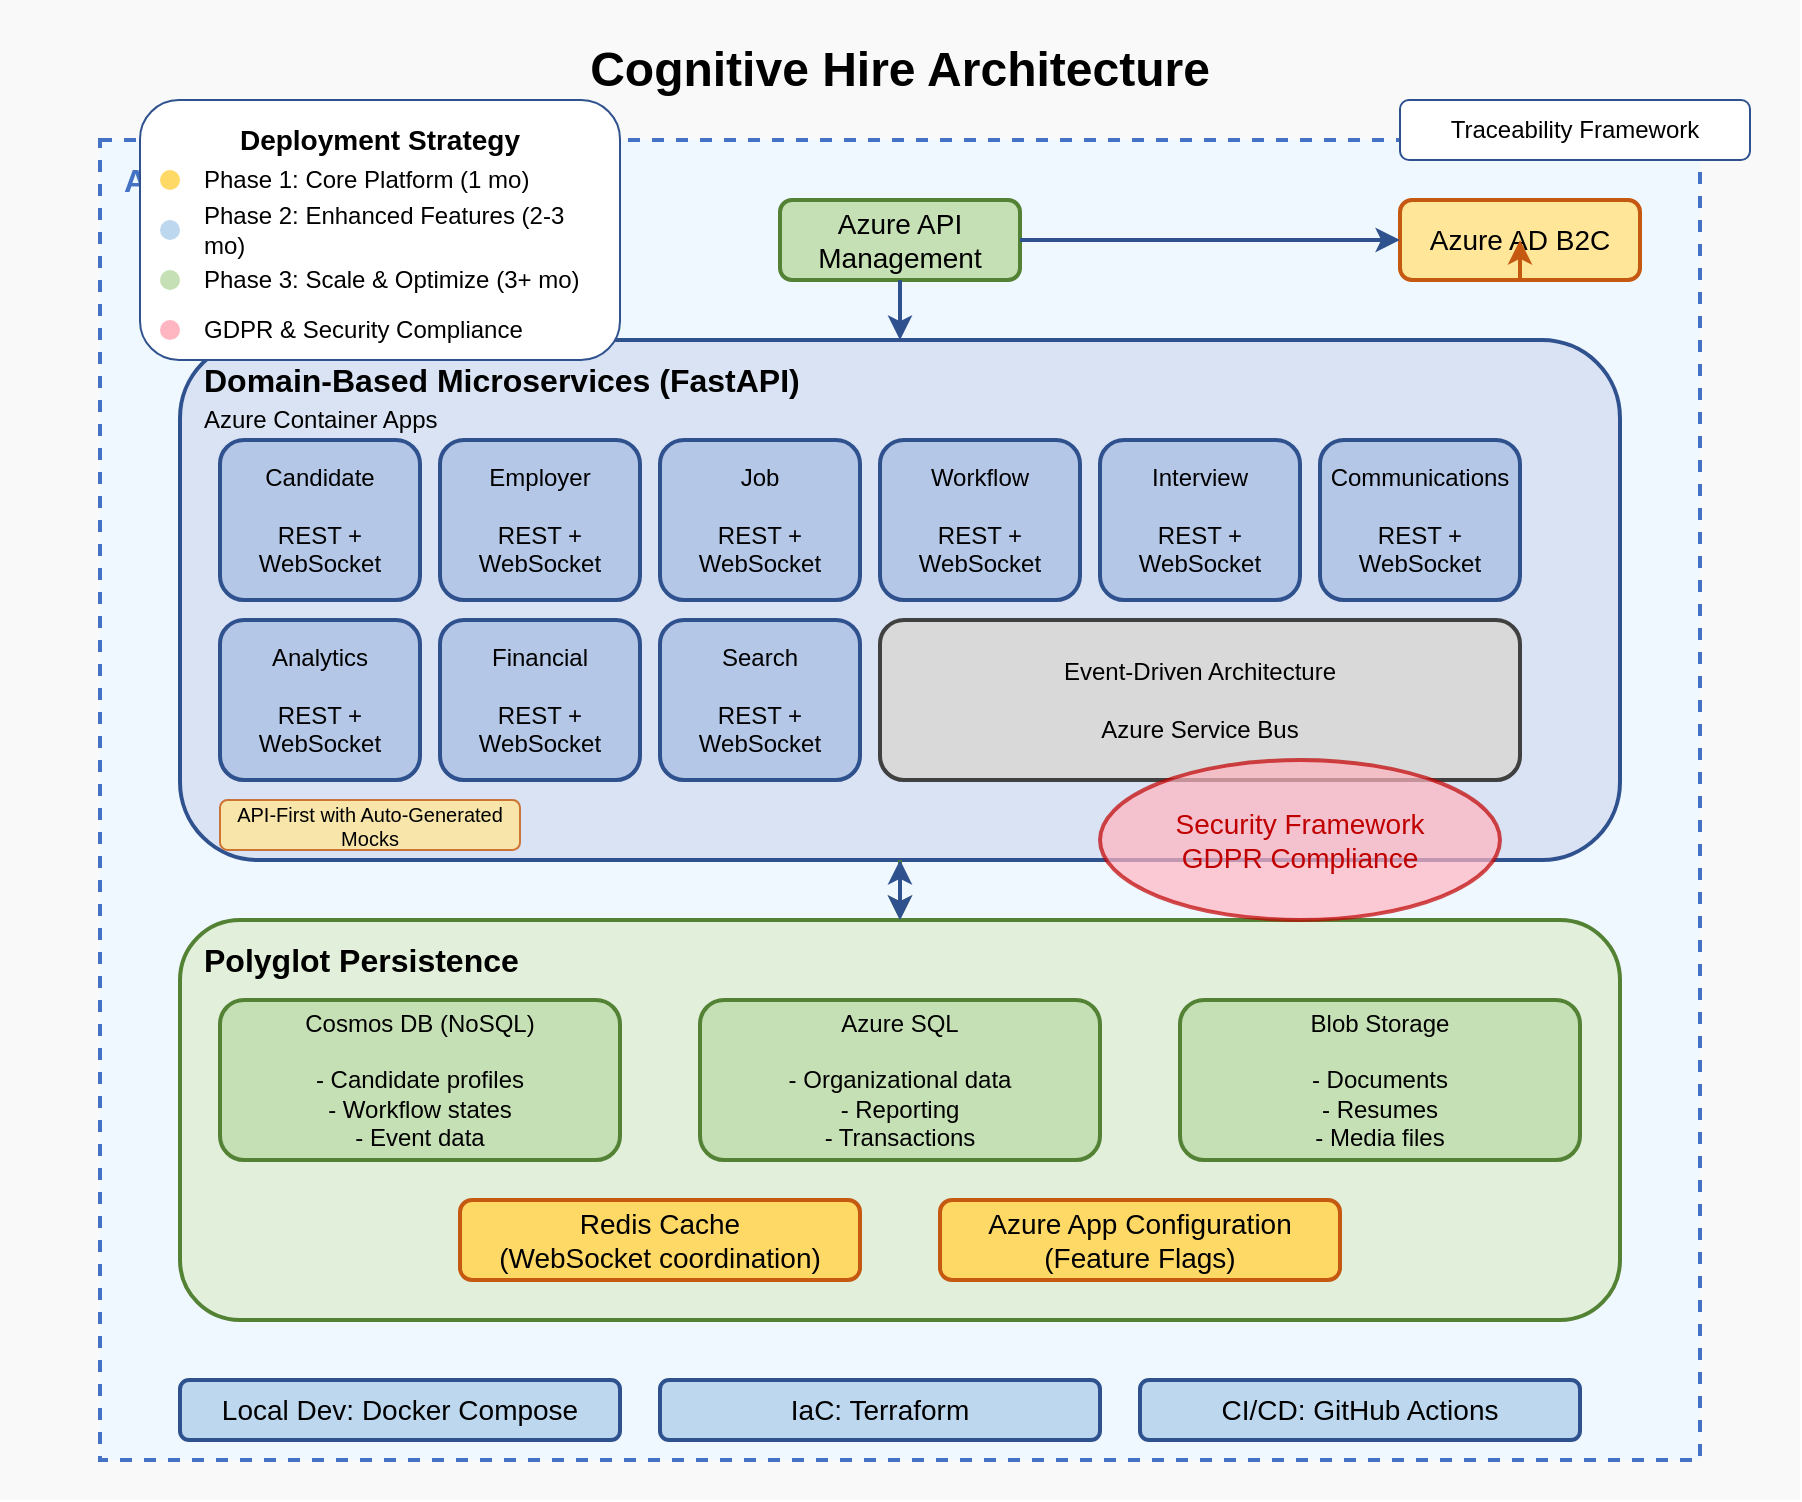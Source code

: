 <mxfile>
    <diagram id="Ueu3G2N2e2PriZrDmvg2" name="High Level Architecture">
        <mxGraphModel dx="1114" dy="817" grid="1" gridSize="10" guides="1" tooltips="1" connect="1" arrows="1" fold="1" page="1" pageScale="1" pageWidth="827" pageHeight="1169" math="0" shadow="0">
            <root>
                <mxCell id="0"/>
                <mxCell id="1" parent="0"/>
                <mxCell id="48" value="" style="rounded=0;whiteSpace=wrap;html=1;fillColor=#f9f9f9;strokeColor=none;" vertex="1" parent="1">
                    <mxGeometry width="900" height="750" as="geometry"/>
                </mxCell>
                <mxCell id="49" value="Cognitive Hire Architecture" style="text;html=1;strokeColor=none;fillColor=none;align=center;verticalAlign=middle;whiteSpace=wrap;rounded=0;fontSize=24;fontStyle=1" vertex="1" parent="1">
                    <mxGeometry x="250" y="20" width="400" height="30" as="geometry"/>
                </mxCell>
                <mxCell id="50" value="" style="rounded=0;whiteSpace=wrap;html=1;fillColor=#f0f8ff;strokeColor=#4472C4;strokeWidth=2;dashed=1;" vertex="1" parent="1">
                    <mxGeometry x="50" y="70" width="800" height="660" as="geometry"/>
                </mxCell>
                <mxCell id="51" value="Azure Cloud" style="text;html=1;strokeColor=none;fillColor=none;align=left;verticalAlign=middle;whiteSpace=wrap;rounded=0;fontSize=16;fontStyle=1;fontColor=#4472C4;" vertex="1" parent="1">
                    <mxGeometry x="60" y="80" width="200" height="20" as="geometry"/>
                </mxCell>
                <mxCell id="52" value="Azure API Management" style="rounded=1;whiteSpace=wrap;html=1;fillColor=#C5E0B4;strokeColor=#548235;strokeWidth=2;fontSize=14;" vertex="1" parent="1">
                    <mxGeometry x="390" y="100" width="120" height="40" as="geometry"/>
                </mxCell>
                <mxCell id="53" value="Azure AD B2C" style="rounded=1;whiteSpace=wrap;html=1;fillColor=#FFE699;strokeColor=#C65911;strokeWidth=2;fontSize=14;" vertex="1" parent="1">
                    <mxGeometry x="700" y="100" width="120" height="40" as="geometry"/>
                </mxCell>
                <mxCell id="54" value="" style="rounded=1;whiteSpace=wrap;html=1;fillColor=#DAE3F3;strokeColor=#2F528F;strokeWidth=2;" vertex="1" parent="1">
                    <mxGeometry x="90" y="170" width="720" height="260" as="geometry"/>
                </mxCell>
                <mxCell id="55" value="Domain-Based Microservices (FastAPI)" style="text;html=1;strokeColor=none;fillColor=none;align=left;verticalAlign=middle;whiteSpace=wrap;rounded=0;fontSize=16;fontStyle=1" vertex="1" parent="1">
                    <mxGeometry x="100" y="180" width="350" height="20" as="geometry"/>
                </mxCell>
                <mxCell id="56" value="Azure Container Apps" style="text;html=1;strokeColor=none;fillColor=none;align=left;verticalAlign=middle;whiteSpace=wrap;rounded=0;fontSize=12;" vertex="1" parent="1">
                    <mxGeometry x="100" y="200" width="200" height="20" as="geometry"/>
                </mxCell>
                <mxCell id="57" value="Candidate&#xa;&#xa;REST + WebSocket" style="rounded=1;whiteSpace=wrap;html=1;fillColor=#B4C7E7;strokeColor=#2F528F;strokeWidth=2;fontSize=12;align=center;" vertex="1" parent="1">
                    <mxGeometry x="110" y="220" width="100" height="80" as="geometry"/>
                </mxCell>
                <mxCell id="58" value="Employer&#xa;&#xa;REST + WebSocket" style="rounded=1;whiteSpace=wrap;html=1;fillColor=#B4C7E7;strokeColor=#2F528F;strokeWidth=2;fontSize=12;align=center;" vertex="1" parent="1">
                    <mxGeometry x="220" y="220" width="100" height="80" as="geometry"/>
                </mxCell>
                <mxCell id="59" value="Job&#xa;&#xa;REST + WebSocket" style="rounded=1;whiteSpace=wrap;html=1;fillColor=#B4C7E7;strokeColor=#2F528F;strokeWidth=2;fontSize=12;align=center;" vertex="1" parent="1">
                    <mxGeometry x="330" y="220" width="100" height="80" as="geometry"/>
                </mxCell>
                <mxCell id="60" value="Workflow&#xa;&#xa;REST + WebSocket" style="rounded=1;whiteSpace=wrap;html=1;fillColor=#B4C7E7;strokeColor=#2F528F;strokeWidth=2;fontSize=12;align=center;" vertex="1" parent="1">
                    <mxGeometry x="440" y="220" width="100" height="80" as="geometry"/>
                </mxCell>
                <mxCell id="61" value="Interview&#xa;&#xa;REST + WebSocket" style="rounded=1;whiteSpace=wrap;html=1;fillColor=#B4C7E7;strokeColor=#2F528F;strokeWidth=2;fontSize=12;align=center;" vertex="1" parent="1">
                    <mxGeometry x="550" y="220" width="100" height="80" as="geometry"/>
                </mxCell>
                <mxCell id="62" value="Communications&#xa;&#xa;REST + WebSocket" style="rounded=1;whiteSpace=wrap;html=1;fillColor=#B4C7E7;strokeColor=#2F528F;strokeWidth=2;fontSize=12;align=center;" vertex="1" parent="1">
                    <mxGeometry x="660" y="220" width="100" height="80" as="geometry"/>
                </mxCell>
                <mxCell id="63" value="Analytics&#xa;&#xa;REST + WebSocket" style="rounded=1;whiteSpace=wrap;html=1;fillColor=#B4C7E7;strokeColor=#2F528F;strokeWidth=2;fontSize=12;align=center;" vertex="1" parent="1">
                    <mxGeometry x="110" y="310" width="100" height="80" as="geometry"/>
                </mxCell>
                <mxCell id="64" value="Financial&#xa;&#xa;REST + WebSocket" style="rounded=1;whiteSpace=wrap;html=1;fillColor=#B4C7E7;strokeColor=#2F528F;strokeWidth=2;fontSize=12;align=center;" vertex="1" parent="1">
                    <mxGeometry x="220" y="310" width="100" height="80" as="geometry"/>
                </mxCell>
                <mxCell id="65" value="Search&#xa;&#xa;REST + WebSocket" style="rounded=1;whiteSpace=wrap;html=1;fillColor=#B4C7E7;strokeColor=#2F528F;strokeWidth=2;fontSize=12;align=center;" vertex="1" parent="1">
                    <mxGeometry x="330" y="310" width="100" height="80" as="geometry"/>
                </mxCell>
                <mxCell id="66" value="Event-Driven Architecture&#xa;&#xa;Azure Service Bus" style="rounded=1;whiteSpace=wrap;html=1;fillColor=#D9D9D9;strokeColor=#404040;strokeWidth=2;fontSize=12;align=center;" vertex="1" parent="1">
                    <mxGeometry x="440" y="310" width="320" height="80" as="geometry"/>
                </mxCell>
                <mxCell id="67" value="API-First with Auto-Generated Mocks" style="rounded=1;whiteSpace=wrap;html=1;fillColor=#FFE699;strokeColor=#C65911;strokeWidth=1;fontSize=10;align=center;opacity=80;" vertex="1" parent="1">
                    <mxGeometry x="110" y="400" width="150" height="25" as="geometry"/>
                </mxCell>
                <mxCell id="68" value="" style="endArrow=classic;html=1;exitX=0.5;exitY=1;exitDx=0;exitDy=0;entryX=0.5;entryY=0;entryDx=0;entryDy=0;strokeColor=#2F528F;strokeWidth=2;" edge="1" parent="1" source="52" target="54">
                    <mxGeometry width="50" height="50" relative="1" as="geometry">
                        <mxPoint x="450" y="140" as="sourcePoint"/>
                        <mxPoint x="450" y="170" as="targetPoint"/>
                    </mxGeometry>
                </mxCell>
                <mxCell id="69" value="" style="endArrow=classic;html=1;exitX=0.5;exitY=1;exitDx=0;exitDy=0;entryX=0.5;entryY=0;entryDx=0;entryDy=0;strokeColor=#C65911;strokeWidth=2;" edge="1" parent="1">
                    <mxGeometry width="50" height="50" relative="1" as="geometry">
                        <mxPoint x="760" y="140" as="sourcePoint"/>
                        <mxPoint x="760" y="120" as="targetPoint"/>
                    </mxGeometry>
                </mxCell>
                <mxCell id="70" value="" style="endArrow=classic;html=1;exitX=1;exitY=0.5;exitDx=0;exitDy=0;entryX=0;entryY=0.5;entryDx=0;entryDy=0;strokeColor=#2F528F;strokeWidth=2;" edge="1" parent="1">
                    <mxGeometry width="50" height="50" relative="1" as="geometry">
                        <mxPoint x="510" y="120" as="sourcePoint"/>
                        <mxPoint x="700" y="120" as="targetPoint"/>
                    </mxGeometry>
                </mxCell>
                <mxCell id="71" value="" style="rounded=1;whiteSpace=wrap;html=1;fillColor=#E2EFDA;strokeColor=#548235;strokeWidth=2;" vertex="1" parent="1">
                    <mxGeometry x="90" y="460" width="720" height="200" as="geometry"/>
                </mxCell>
                <mxCell id="72" value="Polyglot Persistence" style="text;html=1;strokeColor=none;fillColor=none;align=left;verticalAlign=middle;whiteSpace=wrap;rounded=0;fontSize=16;fontStyle=1" vertex="1" parent="1">
                    <mxGeometry x="100" y="470" width="200" height="20" as="geometry"/>
                </mxCell>
                <mxCell id="73" value="Cosmos DB (NoSQL)&#xa;&#xa;- Candidate profiles&#xa;- Workflow states&#xa;- Event data" style="rounded=1;whiteSpace=wrap;html=1;fillColor=#C5E0B4;strokeColor=#548235;strokeWidth=2;fontSize=12;align=center;" vertex="1" parent="1">
                    <mxGeometry x="110" y="500" width="200" height="80" as="geometry"/>
                </mxCell>
                <mxCell id="74" value="Azure SQL&#xa;&#xa;- Organizational data&#xa;- Reporting&#xa;- Transactions" style="rounded=1;whiteSpace=wrap;html=1;fillColor=#C5E0B4;strokeColor=#548235;strokeWidth=2;fontSize=12;align=center;" vertex="1" parent="1">
                    <mxGeometry x="350" y="500" width="200" height="80" as="geometry"/>
                </mxCell>
                <mxCell id="75" value="Blob Storage&#xa;&#xa;- Documents&#xa;- Resumes&#xa;- Media files" style="rounded=1;whiteSpace=wrap;html=1;fillColor=#C5E0B4;strokeColor=#548235;strokeWidth=2;fontSize=12;align=center;" vertex="1" parent="1">
                    <mxGeometry x="590" y="500" width="200" height="80" as="geometry"/>
                </mxCell>
                <mxCell id="76" value="Redis Cache&#xa;(WebSocket coordination)" style="rounded=1;whiteSpace=wrap;html=1;fillColor=#FFD966;strokeColor=#C65911;strokeWidth=2;fontSize=14;align=center;" vertex="1" parent="1">
                    <mxGeometry x="230" y="600" width="200" height="40" as="geometry"/>
                </mxCell>
                <mxCell id="77" value="Azure App Configuration&#xa;(Feature Flags)" style="rounded=1;whiteSpace=wrap;html=1;fillColor=#FFD966;strokeColor=#C65911;strokeWidth=2;fontSize=14;align=center;" vertex="1" parent="1">
                    <mxGeometry x="470" y="600" width="200" height="40" as="geometry"/>
                </mxCell>
                <mxCell id="78" value="" style="endArrow=classic;html=1;exitX=0.5;exitY=1;exitDx=0;exitDy=0;entryX=0.5;entryY=0;entryDx=0;entryDy=0;strokeColor=#548235;strokeWidth=2;" edge="1" parent="1">
                    <mxGeometry width="50" height="50" relative="1" as="geometry">
                        <mxPoint x="450" y="430" as="sourcePoint"/>
                        <mxPoint x="450" y="460" as="targetPoint"/>
                    </mxGeometry>
                </mxCell>
                <mxCell id="79" value="Local Dev: Docker Compose" style="rounded=1;whiteSpace=wrap;html=1;fillColor=#BDD7EE;strokeColor=#2F528F;strokeWidth=2;fontSize=14;align=center;" vertex="1" parent="1">
                    <mxGeometry x="90" y="690" width="220" height="30" as="geometry"/>
                </mxCell>
                <mxCell id="80" value="IaC: Terraform" style="rounded=1;whiteSpace=wrap;html=1;fillColor=#BDD7EE;strokeColor=#2F528F;strokeWidth=2;fontSize=14;align=center;" vertex="1" parent="1">
                    <mxGeometry x="330" y="690" width="220" height="30" as="geometry"/>
                </mxCell>
                <mxCell id="81" value="CI/CD: GitHub Actions" style="rounded=1;whiteSpace=wrap;html=1;fillColor=#BDD7EE;strokeColor=#2F528F;strokeWidth=2;fontSize=14;align=center;" vertex="1" parent="1">
                    <mxGeometry x="570" y="690" width="220" height="30" as="geometry"/>
                </mxCell>
                <mxCell id="82" value="Security Framework&#xa;GDPR Compliance" style="ellipse;whiteSpace=wrap;html=1;fillColor=#FFB6C1;strokeColor=#C00000;strokeWidth=2;opacity=70;fontSize=14;fontColor=#C00000;align=center;" vertex="1" parent="1">
                    <mxGeometry x="550" y="380" width="200" height="80" as="geometry"/>
                </mxCell>
                <mxCell id="83" value="" style="rounded=1;whiteSpace=wrap;html=1;fillColor=#ffffff;strokeColor=#2F528F;strokeWidth=1;" vertex="1" parent="1">
                    <mxGeometry x="70" y="50" width="240" height="130" as="geometry"/>
                </mxCell>
                <mxCell id="84" value="Deployment Strategy" style="text;html=1;strokeColor=none;fillColor=none;align=center;verticalAlign=middle;whiteSpace=wrap;rounded=0;fontSize=14;fontStyle=1" vertex="1" parent="1">
                    <mxGeometry x="70" y="60" width="240" height="20" as="geometry"/>
                </mxCell>
                <mxCell id="85" value="" style="ellipse;whiteSpace=wrap;html=1;aspect=fixed;fillColor=#FFD966;strokeColor=none;" vertex="1" parent="1">
                    <mxGeometry x="80" y="85" width="10" height="10" as="geometry"/>
                </mxCell>
                <mxCell id="86" value="Phase 1: Core Platform (1 mo)" style="text;html=1;strokeColor=none;fillColor=none;align=left;verticalAlign=middle;whiteSpace=wrap;rounded=0;fontSize=12;" vertex="1" parent="1">
                    <mxGeometry x="100" y="85" width="200" height="10" as="geometry"/>
                </mxCell>
                <mxCell id="87" value="" style="ellipse;whiteSpace=wrap;html=1;aspect=fixed;fillColor=#BDD7EE;strokeColor=none;" vertex="1" parent="1">
                    <mxGeometry x="80" y="110" width="10" height="10" as="geometry"/>
                </mxCell>
                <mxCell id="88" value="Phase 2: Enhanced Features (2-3 mo)" style="text;html=1;strokeColor=none;fillColor=none;align=left;verticalAlign=middle;whiteSpace=wrap;rounded=0;fontSize=12;" vertex="1" parent="1">
                    <mxGeometry x="100" y="110" width="200" height="10" as="geometry"/>
                </mxCell>
                <mxCell id="89" value="" style="ellipse;whiteSpace=wrap;html=1;aspect=fixed;fillColor=#C5E0B4;strokeColor=none;" vertex="1" parent="1">
                    <mxGeometry x="80" y="135" width="10" height="10" as="geometry"/>
                </mxCell>
                <mxCell id="90" value="Phase 3: Scale &amp; Optimize (3+ mo)" style="text;html=1;strokeColor=none;fillColor=none;align=left;verticalAlign=middle;whiteSpace=wrap;rounded=0;fontSize=12;" vertex="1" parent="1">
                    <mxGeometry x="100" y="135" width="200" height="10" as="geometry"/>
                </mxCell>
                <mxCell id="91" value="" style="ellipse;whiteSpace=wrap;html=1;aspect=fixed;fillColor=#FFB6C1;strokeColor=none;" vertex="1" parent="1">
                    <mxGeometry x="80" y="160" width="10" height="10" as="geometry"/>
                </mxCell>
                <mxCell id="92" value="GDPR &amp; Security Compliance" style="text;html=1;strokeColor=none;fillColor=none;align=left;verticalAlign=middle;whiteSpace=wrap;rounded=0;fontSize=12;" vertex="1" parent="1">
                    <mxGeometry x="100" y="160" width="200" height="10" as="geometry"/>
                </mxCell>
                <mxCell id="93" value="Traceability Framework" style="rounded=1;whiteSpace=wrap;html=1;fillColor=#ffffff;strokeColor=#2F528F;strokeWidth=1;fontSize=12;align=center;" vertex="1" parent="1">
                    <mxGeometry x="700" y="50" width="175" height="30" as="geometry"/>
                </mxCell>
                <mxCell id="94" value="" style="endArrow=classic;startArrow=classic;html=1;rounded=0;entryX=0.5;entryY=1;entryDx=0;entryDy=0;exitX=0.5;exitY=0;exitDx=0;exitDy=0;strokeColor=#2F528F;strokeWidth=2;" edge="1" parent="1" source="71" target="54">
                    <mxGeometry width="50" height="50" relative="1" as="geometry">
                        <mxPoint x="400" y="460" as="sourcePoint"/>
                        <mxPoint x="450" y="410" as="targetPoint"/>
                    </mxGeometry>
                </mxCell>
            </root>
        </mxGraphModel>
    </diagram>
</mxfile>